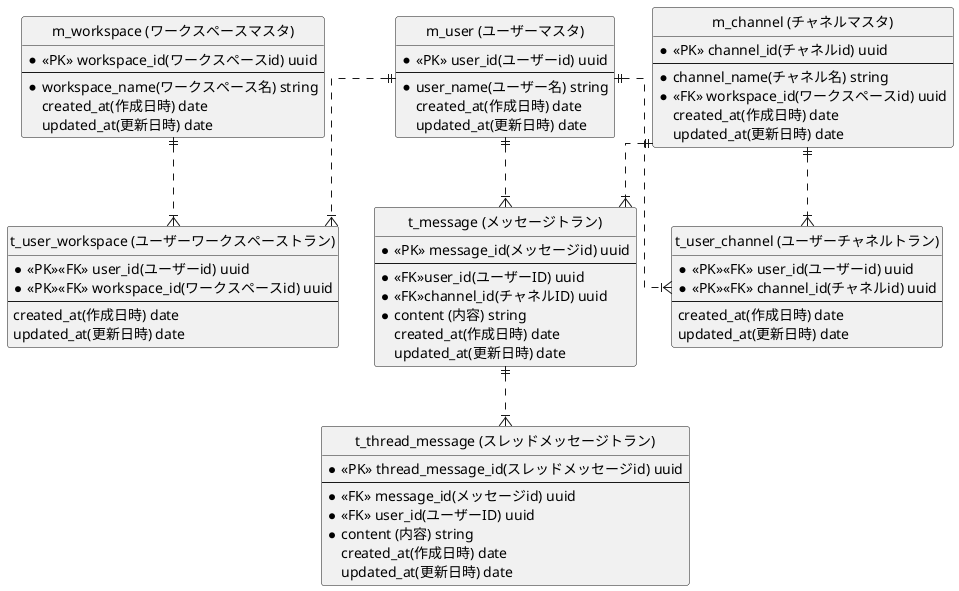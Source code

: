 @startuml test
hide circle
skinparam linetype ortho

entity "m_user (ユーザーマスタ)" as m_user {
     * <<PK>> user_id(ユーザーid) uuid
     --
     * user_name(ユーザー名) string
     created_at(作成日時) date
     updated_at(更新日時) date
 }

 entity "t_user_workspace (ユーザーワークスペーストラン)" as t_user_workspace {
     * <<PK>><<FK>> user_id(ユーザーid) uuid
     * <<PK>><<FK>> workspace_id(ワークスペースid) uuid
     --
     created_at(作成日時) date
     updated_at(更新日時) date
 }

 entity "m_workspace (ワークスペースマスタ)" as m_workspace {
     * <<PK>> workspace_id(ワークスペースid) uuid
     --
     * workspace_name(ワークスペース名) string
     created_at(作成日時) date
     updated_at(更新日時) date
 }

 entity "t_user_channel (ユーザーチャネルトラン)" as t_user_channel {
     * <<PK>><<FK>> user_id(ユーザーid) uuid
     * <<PK>><<FK>> channel_id(チャネルid) uuid
     --
     created_at(作成日時) date
     updated_at(更新日時) date
 }

 entity "m_channel (チャネルマスタ)" as m_channel {
     * <<PK>> channel_id(チャネルid) uuid
     --
     * channel_name(チャネル名) string
     * <<FK>> workspace_id(ワークスペースid) uuid
     created_at(作成日時) date
     updated_at(更新日時) date
 }

 entity "t_message (メッセージトラン)" as t_message {
     * <<PK>> message_id(メッセージid) uuid
     --
     * <<FK>>user_id(ユーザーID) uuid
     * <<FK>>channel_id(チャネルID) uuid
     * content (内容) string
     created_at(作成日時) date
     updated_at(更新日時) date
 }

 entity "t_thread_message (スレッドメッセージトラン)" as t_thread_message {
     * <<PK>> thread_message_id(スレッドメッセージid) uuid
     --
     * <<FK>> message_id(メッセージid) uuid
     * <<FK>> user_id(ユーザーID) uuid
     * content (内容) string
     created_at(作成日時) date
     updated_at(更新日時) date
 }

 m_user ||..|{ t_user_workspace
 m_workspace ||..|{ t_user_workspace
 m_user ||..|{ t_user_channel
 m_channel ||..|{ t_user_channel
 m_user ||..|{ t_message
 m_channel ||..|{ t_message
 t_message ||..|{ t_thread_message

@enduml